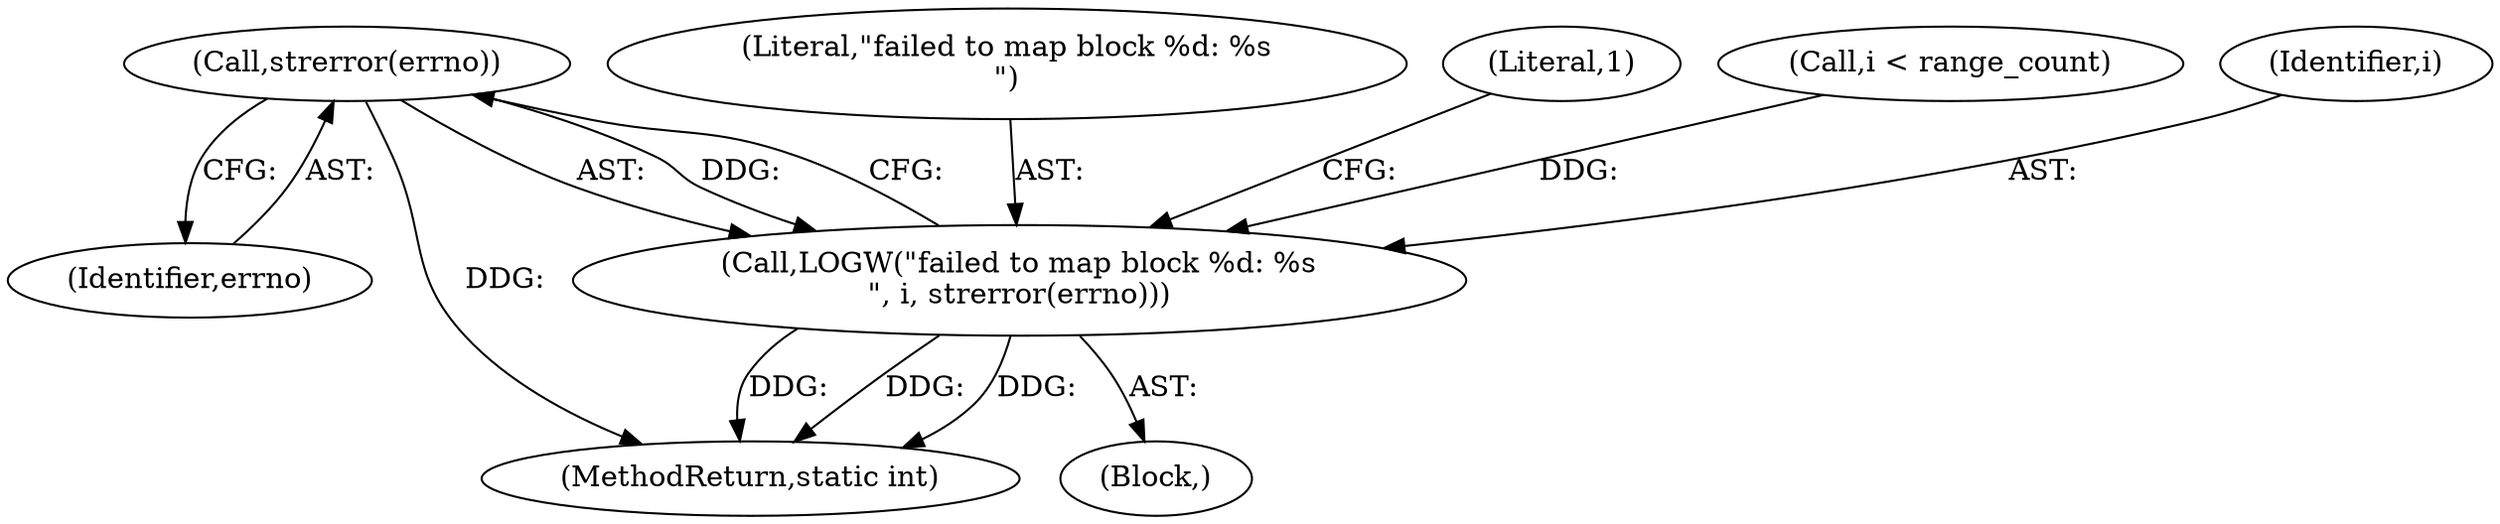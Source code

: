 digraph "0_Android_28a566f7731b4cb76d2a9ba16d997ac5aeb07dad@API" {
"1000329" [label="(Call,strerror(errno))"];
"1000326" [label="(Call,LOGW(\"failed to map block %d: %s\n\", i, strerror(errno)))"];
"1000327" [label="(Literal,\"failed to map block %d: %s\n\")"];
"1000333" [label="(Literal,1)"];
"1000326" [label="(Call,LOGW(\"failed to map block %d: %s\n\", i, strerror(errno)))"];
"1000276" [label="(Call,i < range_count)"];
"1000325" [label="(Block,)"];
"1000380" [label="(MethodReturn,static int)"];
"1000328" [label="(Identifier,i)"];
"1000329" [label="(Call,strerror(errno))"];
"1000330" [label="(Identifier,errno)"];
"1000329" -> "1000326"  [label="AST: "];
"1000329" -> "1000330"  [label="CFG: "];
"1000330" -> "1000329"  [label="AST: "];
"1000326" -> "1000329"  [label="CFG: "];
"1000329" -> "1000380"  [label="DDG: "];
"1000329" -> "1000326"  [label="DDG: "];
"1000326" -> "1000325"  [label="AST: "];
"1000327" -> "1000326"  [label="AST: "];
"1000328" -> "1000326"  [label="AST: "];
"1000333" -> "1000326"  [label="CFG: "];
"1000326" -> "1000380"  [label="DDG: "];
"1000326" -> "1000380"  [label="DDG: "];
"1000326" -> "1000380"  [label="DDG: "];
"1000276" -> "1000326"  [label="DDG: "];
}
